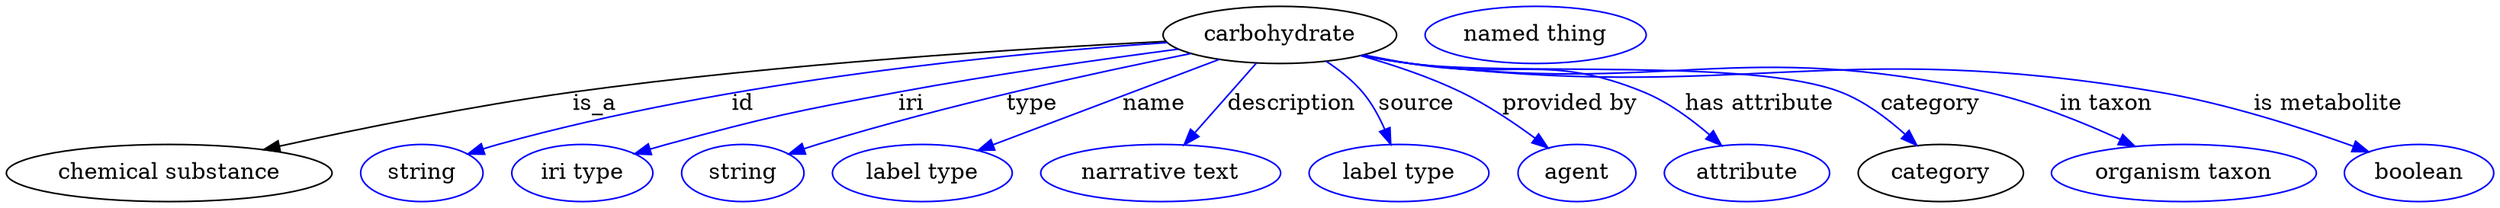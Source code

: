 digraph {
	graph [bb="0,0,1565.5,123"];
	node [label="\N"];
	carbohydrate	 [height=0.5,
		label=carbohydrate,
		pos="801.69,105",
		width=2.0401];
	"chemical substance"	 [height=0.5,
		pos="102.69,18",
		width=2.8525];
	carbohydrate -> "chemical substance"	 [label=is_a,
		lp="370.69,61.5",
		pos="e,164.19,32.457 729.34,101.76 641.05,97.209 487.37,87.341 356.69,69 294.58,60.282 224.76,45.929 174.07,34.666"];
	id	 [color=blue,
		height=0.5,
		label=string,
		pos="261.69,18",
		width=1.0652];
	carbohydrate -> id	 [color=blue,
		label=id,
		lp="449.69,61.5",
		pos="e,290.9,29.763 729.46,101.33 632.35,94.951 455.07,78.173 309.69,36 306.71,35.135 303.65,34.172 300.59,33.153",
		style=solid];
	iri	 [color=blue,
		height=0.5,
		label="iri type",
		pos="362.69,18",
		width=1.2277];
	carbohydrate -> iri	 [color=blue,
		label=iri,
		lp="561.69,61.5",
		pos="e,396.54,29.775 735.62,97.094 685.5,90.689 615,80.807 553.69,69 492.19,57.155 476.9,53.252 416.69,36 413.31,35.032 409.83,33.985 \
406.33,32.9",
		style=solid];
	type	 [color=blue,
		height=0.5,
		label=string,
		pos="463.69,18",
		width=1.0652];
	carbohydrate -> type	 [color=blue,
		label=type,
		lp="645.69,61.5",
		pos="e,492.84,29.77 743.58,93.877 684.34,81.921 590.12,61.197 510.69,36 507.96,35.133 505.15,34.193 502.34,33.212",
		style=solid];
	name	 [color=blue,
		height=0.5,
		label="label type",
		pos="576.69,18",
		width=1.5707];
	carbohydrate -> name	 [color=blue,
		label=name,
		lp="722.69,61.5",
		pos="e,612.75,31.942 762.24,89.746 723.15,74.632 663.34,51.504 622.25,35.615",
		style=solid];
	description	 [color=blue,
		height=0.5,
		label="narrative text",
		pos="726.69,18",
		width=2.0943];
	carbohydrate -> description	 [color=blue,
		label=description,
		lp="809.69,61.5",
		pos="e,741.95,35.706 786.15,86.974 775.32,74.409 760.71,57.466 748.69,43.517",
		style=solid];
	source	 [color=blue,
		height=0.5,
		label="label type",
		pos="876.69,18",
		width=1.5707];
	carbohydrate -> source	 [color=blue,
		label=source,
		lp="889.19,61.5",
		pos="e,871.59,36.365 832.15,88.585 840.24,83.157 848.45,76.545 854.69,69 860.28,62.236 864.68,53.837 868.02,45.819",
		style=solid];
	"provided by"	 [color=blue,
		height=0.5,
		label=agent,
		pos="988.69,18",
		width=1.0291];
	carbohydrate -> "provided by"	 [color=blue,
		label="provided by",
		lp="985.19,61.5",
		pos="e,970.18,33.855 854.76,92.417 875.01,86.622 897.96,78.82 917.69,69 933.41,61.177 949.41,50.012 962.24,40.122",
		style=solid];
	"has attribute"	 [color=blue,
		height=0.5,
		label=attribute,
		pos="1095.7,18",
		width=1.4443];
	carbohydrate -> "has attribute"	 [color=blue,
		label="has attribute",
		lp="1104.7,61.5",
		pos="e,1079.5,35.188 854.92,92.546 864.47,90.532 874.35,88.589 883.69,87 949.01,75.884 970.58,94.616 1031.7,69 1046.5,62.812 1060.6,52.194 \
1071.8,42.243",
		style=solid];
	category	 [height=0.5,
		pos="1217.7,18",
		width=1.4443];
	carbohydrate -> category	 [color=blue,
		label=category,
		lp="1212.7,61.5",
		pos="e,1202.5,35.246 853.97,92.299 863.8,90.26 874.02,88.373 883.69,87 943.67,78.482 1099.4,91.313 1155.7,69 1170.4,63.175 1184.2,52.496 \
1195.1,42.409",
		style=solid];
	"in taxon"	 [color=blue,
		height=0.5,
		label="organism taxon",
		pos="1370.7,18",
		width=2.3109];
	carbohydrate -> "in taxon"	 [color=blue,
		label="in taxon",
		lp="1322.7,61.5",
		pos="e,1339.3,34.677 853.95,92.166 863.78,90.14 874.01,88.292 883.69,87 1044.7,65.513 1090.3,104.86 1248.7,69 1276.9,62.608 1307,50.135 \
1330.2,39.125",
		style=solid];
	"is metabolite"	 [color=blue,
		height=0.5,
		label=boolean,
		pos="1518.7,18",
		width=1.2999];
	carbohydrate -> "is metabolite"	 [color=blue,
		label="is metabolite",
		lp="1462.7,61.5",
		pos="e,1486.2,31.009 853.5,92.168 863.47,90.115 873.86,88.256 883.69,87 1091.9,60.389 1148.7,104.23 1355.7,69 1397.8,61.829 1444.2,46.573 \
1476.6,34.605",
		style=solid];
	"named thing_category"	 [color=blue,
		height=0.5,
		label="named thing",
		pos="962.69,105",
		width=1.9318];
}
